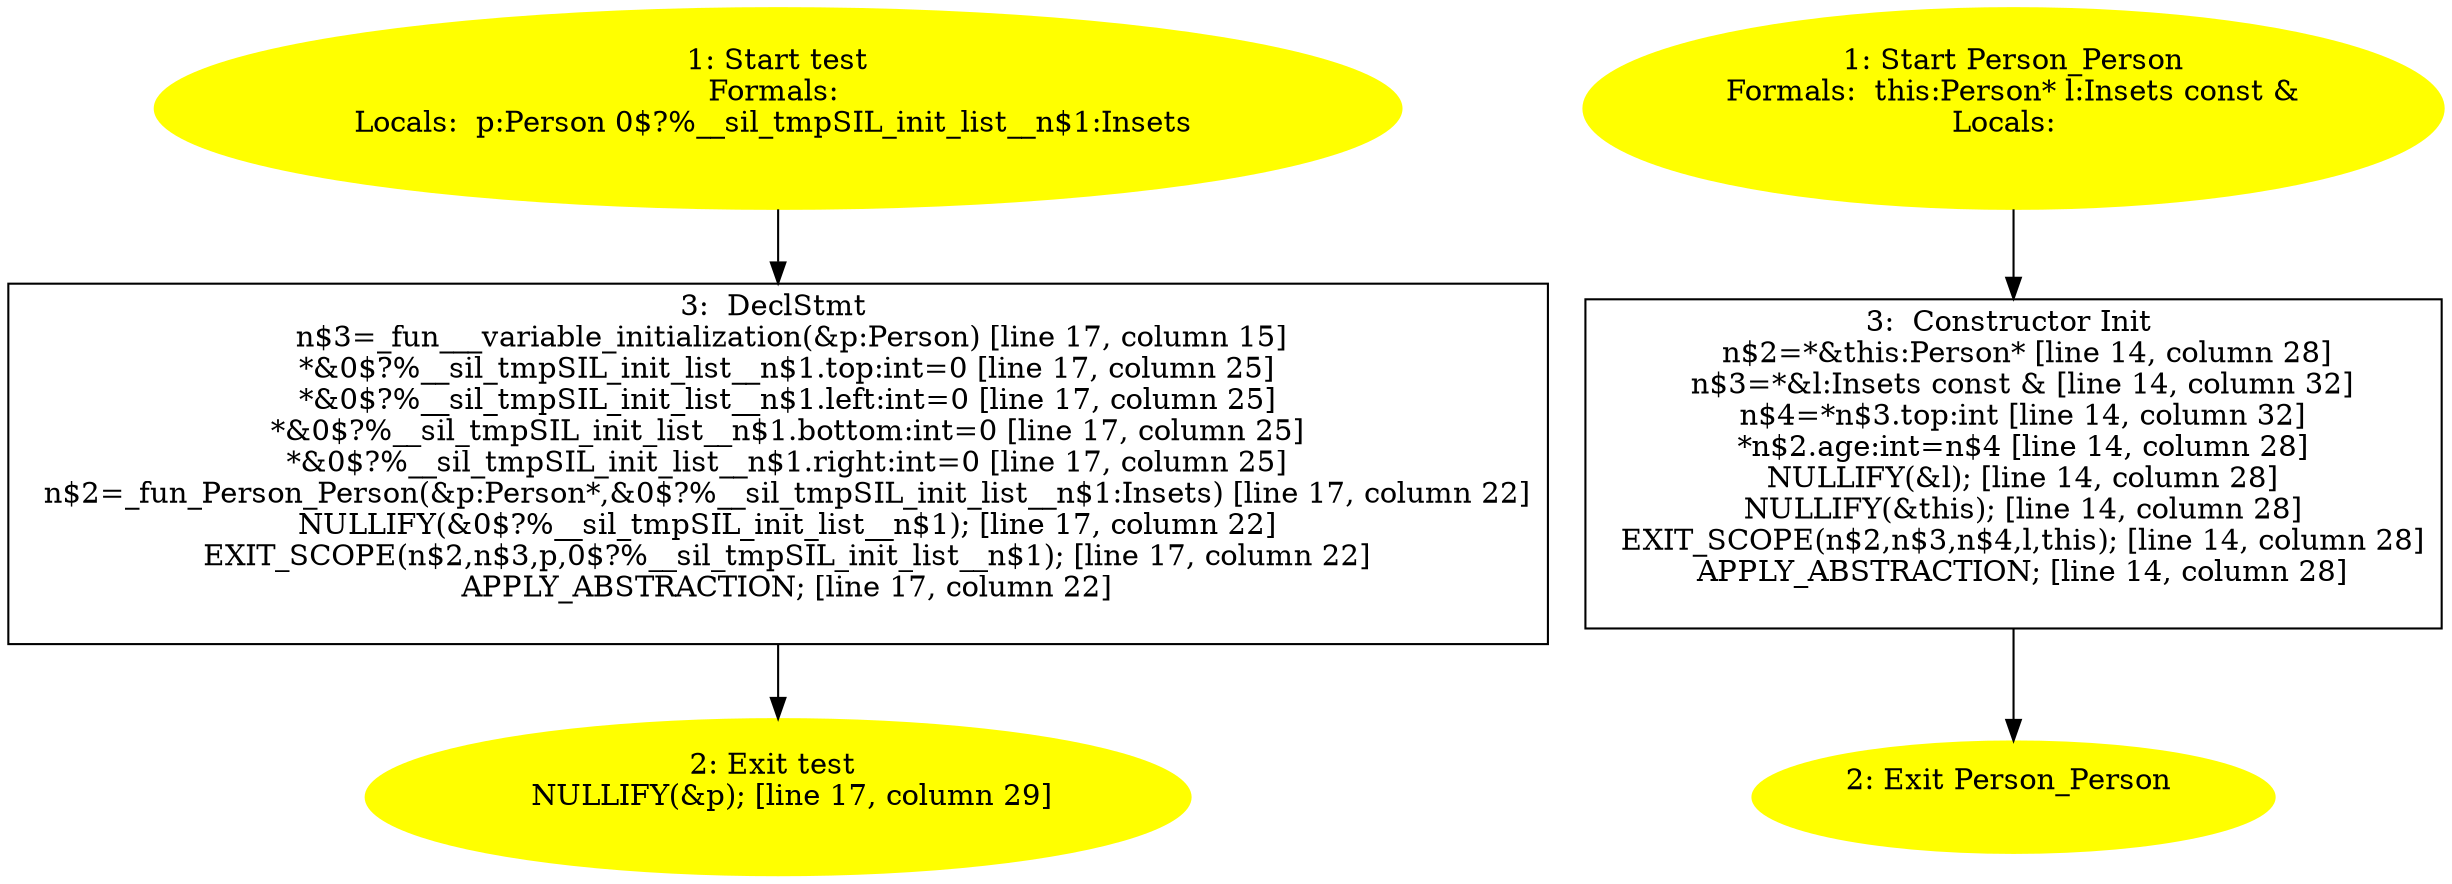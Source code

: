/* @generated */
digraph cfg {
"test#18241244337164948030.afc14f193ad97442f67ac7183be789bc_1" [label="1: Start test\nFormals: \nLocals:  p:Person 0$?%__sil_tmpSIL_init_list__n$1:Insets \n  " color=yellow style=filled]
	

	 "test#18241244337164948030.afc14f193ad97442f67ac7183be789bc_1" -> "test#18241244337164948030.afc14f193ad97442f67ac7183be789bc_3" ;
"test#18241244337164948030.afc14f193ad97442f67ac7183be789bc_2" [label="2: Exit test \n   NULLIFY(&p); [line 17, column 29]\n " color=yellow style=filled]
	

"test#18241244337164948030.afc14f193ad97442f67ac7183be789bc_3" [label="3:  DeclStmt \n   n$3=_fun___variable_initialization(&p:Person) [line 17, column 15]\n  *&0$?%__sil_tmpSIL_init_list__n$1.top:int=0 [line 17, column 25]\n  *&0$?%__sil_tmpSIL_init_list__n$1.left:int=0 [line 17, column 25]\n  *&0$?%__sil_tmpSIL_init_list__n$1.bottom:int=0 [line 17, column 25]\n  *&0$?%__sil_tmpSIL_init_list__n$1.right:int=0 [line 17, column 25]\n  n$2=_fun_Person_Person(&p:Person*,&0$?%__sil_tmpSIL_init_list__n$1:Insets) [line 17, column 22]\n  NULLIFY(&0$?%__sil_tmpSIL_init_list__n$1); [line 17, column 22]\n  EXIT_SCOPE(n$2,n$3,p,0$?%__sil_tmpSIL_init_list__n$1); [line 17, column 22]\n  APPLY_ABSTRACTION; [line 17, column 22]\n " shape="box"]
	

	 "test#18241244337164948030.afc14f193ad97442f67ac7183be789bc_3" -> "test#18241244337164948030.afc14f193ad97442f67ac7183be789bc_2" ;
"Person#Person#{5857402560744521252}.6ef0efc697f825c2030746b71de7fd56_1" [label="1: Start Person_Person\nFormals:  this:Person* l:Insets const &\nLocals:  \n  " color=yellow style=filled]
	

	 "Person#Person#{5857402560744521252}.6ef0efc697f825c2030746b71de7fd56_1" -> "Person#Person#{5857402560744521252}.6ef0efc697f825c2030746b71de7fd56_3" ;
"Person#Person#{5857402560744521252}.6ef0efc697f825c2030746b71de7fd56_2" [label="2: Exit Person_Person \n  " color=yellow style=filled]
	

"Person#Person#{5857402560744521252}.6ef0efc697f825c2030746b71de7fd56_3" [label="3:  Constructor Init \n   n$2=*&this:Person* [line 14, column 28]\n  n$3=*&l:Insets const & [line 14, column 32]\n  n$4=*n$3.top:int [line 14, column 32]\n  *n$2.age:int=n$4 [line 14, column 28]\n  NULLIFY(&l); [line 14, column 28]\n  NULLIFY(&this); [line 14, column 28]\n  EXIT_SCOPE(n$2,n$3,n$4,l,this); [line 14, column 28]\n  APPLY_ABSTRACTION; [line 14, column 28]\n " shape="box"]
	

	 "Person#Person#{5857402560744521252}.6ef0efc697f825c2030746b71de7fd56_3" -> "Person#Person#{5857402560744521252}.6ef0efc697f825c2030746b71de7fd56_2" ;
}
